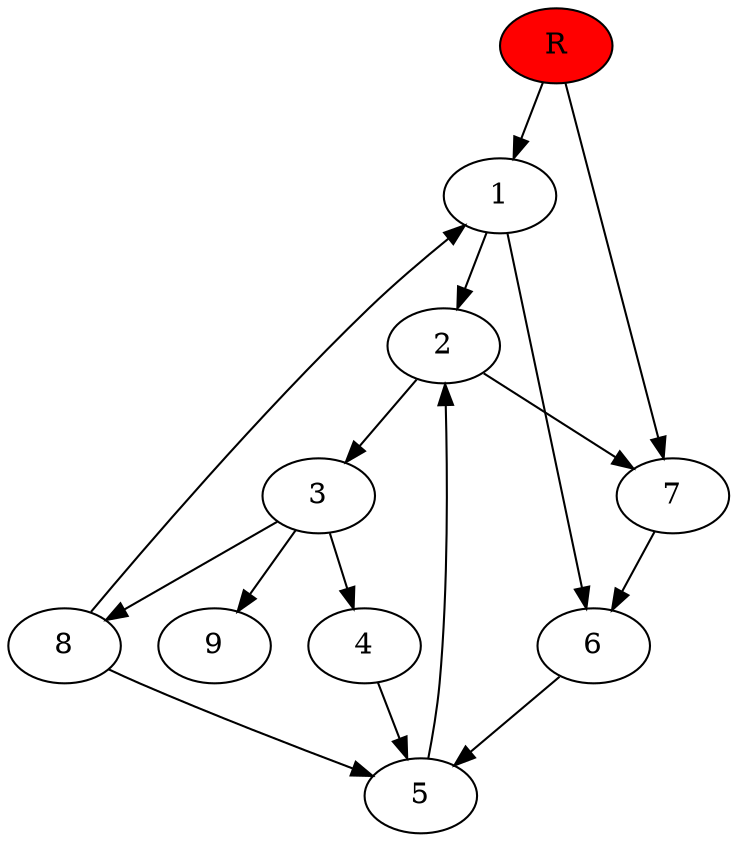 digraph prb33016 {
	1
	2
	3
	4
	5
	6
	7
	8
	R [fillcolor="#ff0000" style=filled]
	1 -> 2
	1 -> 6
	2 -> 3
	2 -> 7
	3 -> 4
	3 -> 8
	3 -> 9
	4 -> 5
	5 -> 2
	6 -> 5
	7 -> 6
	8 -> 1
	8 -> 5
	R -> 1
	R -> 7
}
